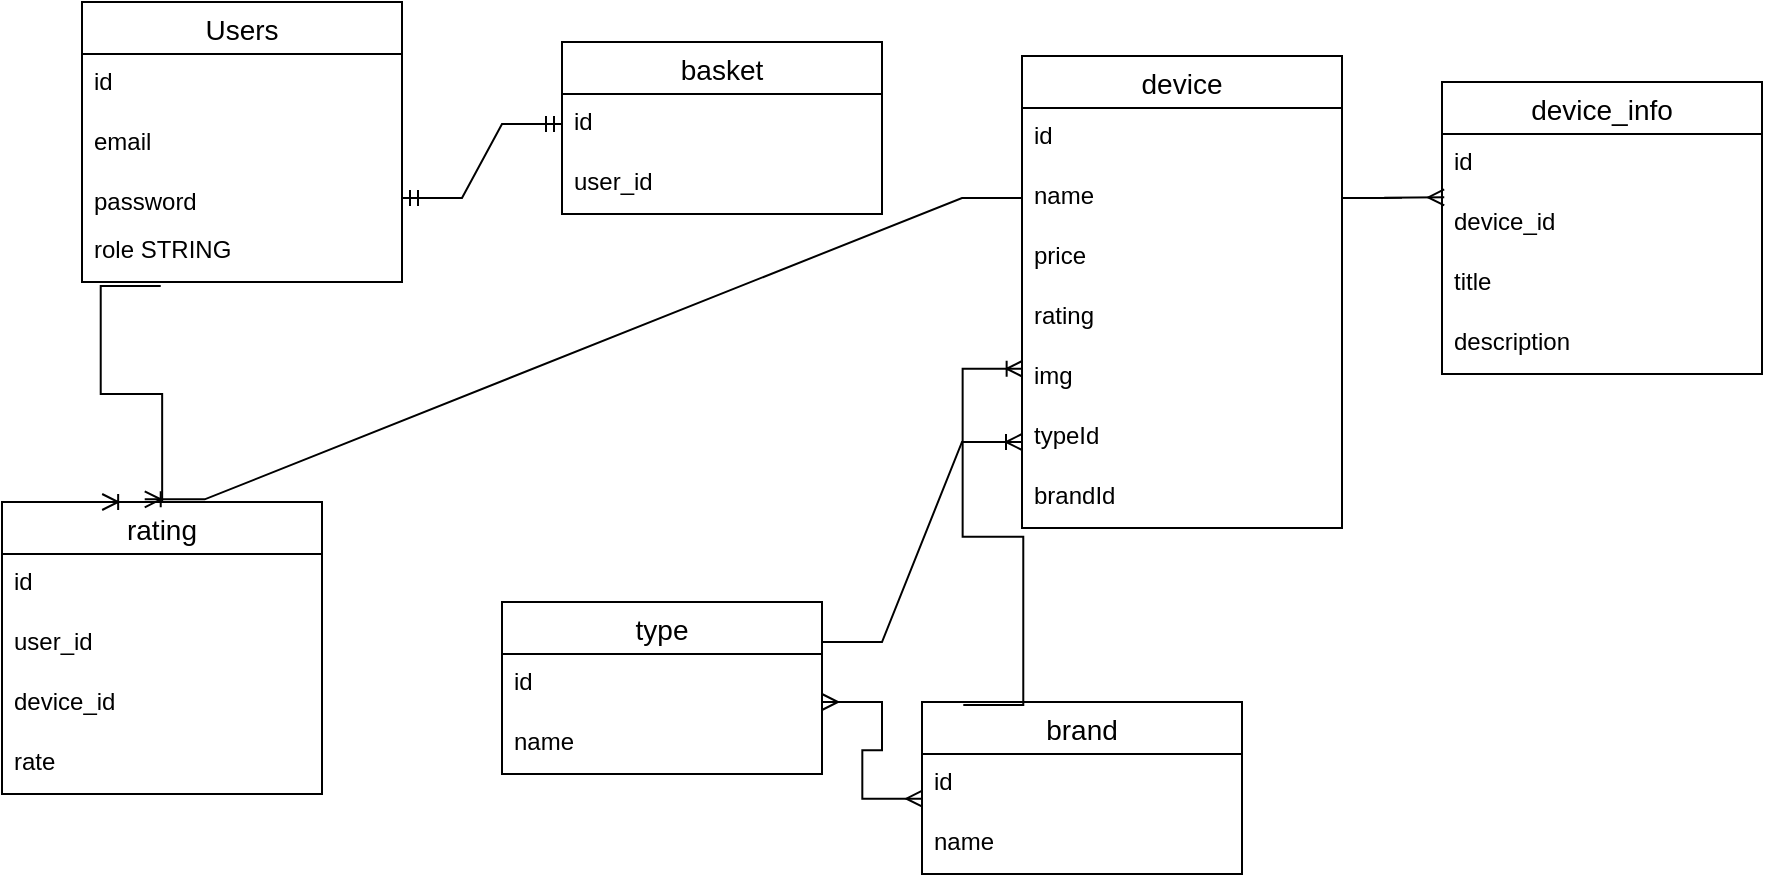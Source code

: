 <mxfile version="17.3.0" type="github">
  <diagram id="A7ujNmu7zVs7bTVzZ7Pk" name="Page-1">
    <mxGraphModel dx="1246" dy="533" grid="1" gridSize="10" guides="1" tooltips="1" connect="1" arrows="1" fold="1" page="0" pageScale="1" pageWidth="827" pageHeight="1169" math="0" shadow="0">
      <root>
        <mxCell id="0" />
        <mxCell id="1" parent="0" />
        <mxCell id="XMrr1EEUvaHYJ3XgJQPh-1" value="Users" style="swimlane;fontStyle=0;childLayout=stackLayout;horizontal=1;startSize=26;horizontalStack=0;resizeParent=1;resizeParentMax=0;resizeLast=0;collapsible=1;marginBottom=0;align=center;fontSize=14;" parent="1" vertex="1">
          <mxGeometry x="80" y="40" width="160" height="140" as="geometry" />
        </mxCell>
        <mxCell id="XMrr1EEUvaHYJ3XgJQPh-2" value="id" style="text;strokeColor=none;fillColor=none;spacingLeft=4;spacingRight=4;overflow=hidden;rotatable=0;points=[[0,0.5],[1,0.5]];portConstraint=eastwest;fontSize=12;" parent="XMrr1EEUvaHYJ3XgJQPh-1" vertex="1">
          <mxGeometry y="26" width="160" height="30" as="geometry" />
        </mxCell>
        <mxCell id="XMrr1EEUvaHYJ3XgJQPh-3" value="email" style="text;strokeColor=none;fillColor=none;spacingLeft=4;spacingRight=4;overflow=hidden;rotatable=0;points=[[0,0.5],[1,0.5]];portConstraint=eastwest;fontSize=12;" parent="XMrr1EEUvaHYJ3XgJQPh-1" vertex="1">
          <mxGeometry y="56" width="160" height="30" as="geometry" />
        </mxCell>
        <mxCell id="XMrr1EEUvaHYJ3XgJQPh-4" value="password" style="text;strokeColor=none;fillColor=none;spacingLeft=4;spacingRight=4;overflow=hidden;rotatable=0;points=[[0,0.5],[1,0.5]];portConstraint=eastwest;fontSize=12;" parent="XMrr1EEUvaHYJ3XgJQPh-1" vertex="1">
          <mxGeometry y="86" width="160" height="24" as="geometry" />
        </mxCell>
        <mxCell id="XMrr1EEUvaHYJ3XgJQPh-5" value="role STRING" style="text;strokeColor=none;fillColor=none;spacingLeft=4;spacingRight=4;overflow=hidden;rotatable=0;points=[[0,0.5],[1,0.5]];portConstraint=eastwest;fontSize=12;" parent="XMrr1EEUvaHYJ3XgJQPh-1" vertex="1">
          <mxGeometry y="110" width="160" height="30" as="geometry" />
        </mxCell>
        <mxCell id="XMrr1EEUvaHYJ3XgJQPh-6" value="basket" style="swimlane;fontStyle=0;childLayout=stackLayout;horizontal=1;startSize=26;horizontalStack=0;resizeParent=1;resizeParentMax=0;resizeLast=0;collapsible=1;marginBottom=0;align=center;fontSize=14;" parent="1" vertex="1">
          <mxGeometry x="320" y="60" width="160" height="86" as="geometry" />
        </mxCell>
        <mxCell id="XMrr1EEUvaHYJ3XgJQPh-7" value="id" style="text;strokeColor=none;fillColor=none;spacingLeft=4;spacingRight=4;overflow=hidden;rotatable=0;points=[[0,0.5],[1,0.5]];portConstraint=eastwest;fontSize=12;" parent="XMrr1EEUvaHYJ3XgJQPh-6" vertex="1">
          <mxGeometry y="26" width="160" height="30" as="geometry" />
        </mxCell>
        <mxCell id="XMrr1EEUvaHYJ3XgJQPh-8" value="user_id" style="text;strokeColor=none;fillColor=none;spacingLeft=4;spacingRight=4;overflow=hidden;rotatable=0;points=[[0,0.5],[1,0.5]];portConstraint=eastwest;fontSize=12;" parent="XMrr1EEUvaHYJ3XgJQPh-6" vertex="1">
          <mxGeometry y="56" width="160" height="30" as="geometry" />
        </mxCell>
        <mxCell id="XMrr1EEUvaHYJ3XgJQPh-9" value="" style="edgeStyle=entityRelationEdgeStyle;fontSize=12;html=1;endArrow=ERmandOne;startArrow=ERmandOne;rounded=0;entryX=0;entryY=0.5;entryDx=0;entryDy=0;exitX=1;exitY=0.5;exitDx=0;exitDy=0;" parent="1" source="XMrr1EEUvaHYJ3XgJQPh-4" target="XMrr1EEUvaHYJ3XgJQPh-7" edge="1">
          <mxGeometry width="100" height="100" relative="1" as="geometry">
            <mxPoint x="240" y="190" as="sourcePoint" />
            <mxPoint x="340" y="90" as="targetPoint" />
          </mxGeometry>
        </mxCell>
        <mxCell id="XMrr1EEUvaHYJ3XgJQPh-11" value="device" style="swimlane;fontStyle=0;childLayout=stackLayout;horizontal=1;startSize=26;horizontalStack=0;resizeParent=1;resizeParentMax=0;resizeLast=0;collapsible=1;marginBottom=0;align=center;fontSize=14;" parent="1" vertex="1">
          <mxGeometry x="550" y="67" width="160" height="236" as="geometry" />
        </mxCell>
        <mxCell id="XMrr1EEUvaHYJ3XgJQPh-12" value="id" style="text;strokeColor=none;fillColor=none;spacingLeft=4;spacingRight=4;overflow=hidden;rotatable=0;points=[[0,0.5],[1,0.5]];portConstraint=eastwest;fontSize=12;" parent="XMrr1EEUvaHYJ3XgJQPh-11" vertex="1">
          <mxGeometry y="26" width="160" height="30" as="geometry" />
        </mxCell>
        <mxCell id="XMrr1EEUvaHYJ3XgJQPh-13" value="name" style="text;strokeColor=none;fillColor=none;spacingLeft=4;spacingRight=4;overflow=hidden;rotatable=0;points=[[0,0.5],[1,0.5]];portConstraint=eastwest;fontSize=12;" parent="XMrr1EEUvaHYJ3XgJQPh-11" vertex="1">
          <mxGeometry y="56" width="160" height="30" as="geometry" />
        </mxCell>
        <mxCell id="XMrr1EEUvaHYJ3XgJQPh-14" value="price" style="text;strokeColor=none;fillColor=none;spacingLeft=4;spacingRight=4;overflow=hidden;rotatable=0;points=[[0,0.5],[1,0.5]];portConstraint=eastwest;fontSize=12;" parent="XMrr1EEUvaHYJ3XgJQPh-11" vertex="1">
          <mxGeometry y="86" width="160" height="30" as="geometry" />
        </mxCell>
        <mxCell id="XMrr1EEUvaHYJ3XgJQPh-15" value="rating" style="text;strokeColor=none;fillColor=none;spacingLeft=4;spacingRight=4;overflow=hidden;rotatable=0;points=[[0,0.5],[1,0.5]];portConstraint=eastwest;fontSize=12;" parent="XMrr1EEUvaHYJ3XgJQPh-11" vertex="1">
          <mxGeometry y="116" width="160" height="30" as="geometry" />
        </mxCell>
        <mxCell id="XMrr1EEUvaHYJ3XgJQPh-16" value="img" style="text;strokeColor=none;fillColor=none;spacingLeft=4;spacingRight=4;overflow=hidden;rotatable=0;points=[[0,0.5],[1,0.5]];portConstraint=eastwest;fontSize=12;" parent="XMrr1EEUvaHYJ3XgJQPh-11" vertex="1">
          <mxGeometry y="146" width="160" height="30" as="geometry" />
        </mxCell>
        <mxCell id="XMrr1EEUvaHYJ3XgJQPh-17" value="typeId" style="text;strokeColor=none;fillColor=none;spacingLeft=4;spacingRight=4;overflow=hidden;rotatable=0;points=[[0,0.5],[1,0.5]];portConstraint=eastwest;fontSize=12;" parent="XMrr1EEUvaHYJ3XgJQPh-11" vertex="1">
          <mxGeometry y="176" width="160" height="30" as="geometry" />
        </mxCell>
        <mxCell id="XMrr1EEUvaHYJ3XgJQPh-18" value="brandId" style="text;strokeColor=none;fillColor=none;spacingLeft=4;spacingRight=4;overflow=hidden;rotatable=0;points=[[0,0.5],[1,0.5]];portConstraint=eastwest;fontSize=12;" parent="XMrr1EEUvaHYJ3XgJQPh-11" vertex="1">
          <mxGeometry y="206" width="160" height="30" as="geometry" />
        </mxCell>
        <mxCell id="XMrr1EEUvaHYJ3XgJQPh-19" value="type" style="swimlane;fontStyle=0;childLayout=stackLayout;horizontal=1;startSize=26;horizontalStack=0;resizeParent=1;resizeParentMax=0;resizeLast=0;collapsible=1;marginBottom=0;align=center;fontSize=14;" parent="1" vertex="1">
          <mxGeometry x="290" y="340" width="160" height="86" as="geometry" />
        </mxCell>
        <mxCell id="XMrr1EEUvaHYJ3XgJQPh-20" value="id" style="text;strokeColor=none;fillColor=none;spacingLeft=4;spacingRight=4;overflow=hidden;rotatable=0;points=[[0,0.5],[1,0.5]];portConstraint=eastwest;fontSize=12;" parent="XMrr1EEUvaHYJ3XgJQPh-19" vertex="1">
          <mxGeometry y="26" width="160" height="30" as="geometry" />
        </mxCell>
        <mxCell id="XMrr1EEUvaHYJ3XgJQPh-21" value="name" style="text;strokeColor=none;fillColor=none;spacingLeft=4;spacingRight=4;overflow=hidden;rotatable=0;points=[[0,0.5],[1,0.5]];portConstraint=eastwest;fontSize=12;" parent="XMrr1EEUvaHYJ3XgJQPh-19" vertex="1">
          <mxGeometry y="56" width="160" height="30" as="geometry" />
        </mxCell>
        <mxCell id="XMrr1EEUvaHYJ3XgJQPh-22" value="brand" style="swimlane;fontStyle=0;childLayout=stackLayout;horizontal=1;startSize=26;horizontalStack=0;resizeParent=1;resizeParentMax=0;resizeLast=0;collapsible=1;marginBottom=0;align=center;fontSize=14;" parent="1" vertex="1">
          <mxGeometry x="500" y="390" width="160" height="86" as="geometry" />
        </mxCell>
        <mxCell id="XMrr1EEUvaHYJ3XgJQPh-23" value="id" style="text;strokeColor=none;fillColor=none;spacingLeft=4;spacingRight=4;overflow=hidden;rotatable=0;points=[[0,0.5],[1,0.5]];portConstraint=eastwest;fontSize=12;" parent="XMrr1EEUvaHYJ3XgJQPh-22" vertex="1">
          <mxGeometry y="26" width="160" height="30" as="geometry" />
        </mxCell>
        <mxCell id="XMrr1EEUvaHYJ3XgJQPh-24" value="name" style="text;strokeColor=none;fillColor=none;spacingLeft=4;spacingRight=4;overflow=hidden;rotatable=0;points=[[0,0.5],[1,0.5]];portConstraint=eastwest;fontSize=12;" parent="XMrr1EEUvaHYJ3XgJQPh-22" vertex="1">
          <mxGeometry y="56" width="160" height="30" as="geometry" />
        </mxCell>
        <mxCell id="XMrr1EEUvaHYJ3XgJQPh-25" value="" style="edgeStyle=entityRelationEdgeStyle;fontSize=12;html=1;endArrow=ERmany;startArrow=ERmany;rounded=0;entryX=0.001;entryY=0.744;entryDx=0;entryDy=0;entryPerimeter=0;exitX=1;exitY=0.8;exitDx=0;exitDy=0;exitPerimeter=0;" parent="1" source="XMrr1EEUvaHYJ3XgJQPh-20" target="XMrr1EEUvaHYJ3XgJQPh-23" edge="1">
          <mxGeometry width="100" height="100" relative="1" as="geometry">
            <mxPoint x="460" y="470" as="sourcePoint" />
            <mxPoint x="560" y="370" as="targetPoint" />
          </mxGeometry>
        </mxCell>
        <mxCell id="XMrr1EEUvaHYJ3XgJQPh-26" value="" style="edgeStyle=entityRelationEdgeStyle;fontSize=12;html=1;endArrow=ERoneToMany;rounded=0;exitX=0.129;exitY=0.017;exitDx=0;exitDy=0;exitPerimeter=0;entryX=0.002;entryY=0.346;entryDx=0;entryDy=0;entryPerimeter=0;" parent="1" source="XMrr1EEUvaHYJ3XgJQPh-22" target="XMrr1EEUvaHYJ3XgJQPh-16" edge="1">
          <mxGeometry width="100" height="100" relative="1" as="geometry">
            <mxPoint x="430" y="290" as="sourcePoint" />
            <mxPoint x="530" y="190" as="targetPoint" />
          </mxGeometry>
        </mxCell>
        <mxCell id="XMrr1EEUvaHYJ3XgJQPh-27" value="" style="edgeStyle=entityRelationEdgeStyle;fontSize=12;html=1;endArrow=ERoneToMany;rounded=0;" parent="1" edge="1">
          <mxGeometry width="100" height="100" relative="1" as="geometry">
            <mxPoint x="450" y="360" as="sourcePoint" />
            <mxPoint x="550" y="260" as="targetPoint" />
          </mxGeometry>
        </mxCell>
        <mxCell id="XMrr1EEUvaHYJ3XgJQPh-28" value="device_info" style="swimlane;fontStyle=0;childLayout=stackLayout;horizontal=1;startSize=26;horizontalStack=0;resizeParent=1;resizeParentMax=0;resizeLast=0;collapsible=1;marginBottom=0;align=center;fontSize=14;" parent="1" vertex="1">
          <mxGeometry x="760" y="80" width="160" height="146" as="geometry" />
        </mxCell>
        <mxCell id="XMrr1EEUvaHYJ3XgJQPh-29" value="id" style="text;strokeColor=none;fillColor=none;spacingLeft=4;spacingRight=4;overflow=hidden;rotatable=0;points=[[0,0.5],[1,0.5]];portConstraint=eastwest;fontSize=12;" parent="XMrr1EEUvaHYJ3XgJQPh-28" vertex="1">
          <mxGeometry y="26" width="160" height="30" as="geometry" />
        </mxCell>
        <mxCell id="XMrr1EEUvaHYJ3XgJQPh-30" value="device_id" style="text;strokeColor=none;fillColor=none;spacingLeft=4;spacingRight=4;overflow=hidden;rotatable=0;points=[[0,0.5],[1,0.5]];portConstraint=eastwest;fontSize=12;" parent="XMrr1EEUvaHYJ3XgJQPh-28" vertex="1">
          <mxGeometry y="56" width="160" height="30" as="geometry" />
        </mxCell>
        <mxCell id="XMrr1EEUvaHYJ3XgJQPh-31" value="title" style="text;strokeColor=none;fillColor=none;spacingLeft=4;spacingRight=4;overflow=hidden;rotatable=0;points=[[0,0.5],[1,0.5]];portConstraint=eastwest;fontSize=12;" parent="XMrr1EEUvaHYJ3XgJQPh-28" vertex="1">
          <mxGeometry y="86" width="160" height="30" as="geometry" />
        </mxCell>
        <mxCell id="XMrr1EEUvaHYJ3XgJQPh-32" value="description" style="text;strokeColor=none;fillColor=none;spacingLeft=4;spacingRight=4;overflow=hidden;rotatable=0;points=[[0,0.5],[1,0.5]];portConstraint=eastwest;fontSize=12;" parent="XMrr1EEUvaHYJ3XgJQPh-28" vertex="1">
          <mxGeometry y="116" width="160" height="30" as="geometry" />
        </mxCell>
        <mxCell id="XMrr1EEUvaHYJ3XgJQPh-33" value="" style="edgeStyle=entityRelationEdgeStyle;fontSize=12;html=1;endArrow=ERmany;rounded=0;exitX=1;exitY=0.5;exitDx=0;exitDy=0;entryX=0.007;entryY=0.056;entryDx=0;entryDy=0;entryPerimeter=0;" parent="1" source="XMrr1EEUvaHYJ3XgJQPh-13" target="XMrr1EEUvaHYJ3XgJQPh-30" edge="1">
          <mxGeometry width="100" height="100" relative="1" as="geometry">
            <mxPoint x="670" y="180" as="sourcePoint" />
            <mxPoint x="770" y="80" as="targetPoint" />
          </mxGeometry>
        </mxCell>
        <mxCell id="XMrr1EEUvaHYJ3XgJQPh-34" value="rating" style="swimlane;fontStyle=0;childLayout=stackLayout;horizontal=1;startSize=26;horizontalStack=0;resizeParent=1;resizeParentMax=0;resizeLast=0;collapsible=1;marginBottom=0;align=center;fontSize=14;" parent="1" vertex="1">
          <mxGeometry x="40" y="290" width="160" height="146" as="geometry" />
        </mxCell>
        <mxCell id="XMrr1EEUvaHYJ3XgJQPh-35" value="id" style="text;strokeColor=none;fillColor=none;spacingLeft=4;spacingRight=4;overflow=hidden;rotatable=0;points=[[0,0.5],[1,0.5]];portConstraint=eastwest;fontSize=12;" parent="XMrr1EEUvaHYJ3XgJQPh-34" vertex="1">
          <mxGeometry y="26" width="160" height="30" as="geometry" />
        </mxCell>
        <mxCell id="XMrr1EEUvaHYJ3XgJQPh-36" value="user_id" style="text;strokeColor=none;fillColor=none;spacingLeft=4;spacingRight=4;overflow=hidden;rotatable=0;points=[[0,0.5],[1,0.5]];portConstraint=eastwest;fontSize=12;" parent="XMrr1EEUvaHYJ3XgJQPh-34" vertex="1">
          <mxGeometry y="56" width="160" height="30" as="geometry" />
        </mxCell>
        <mxCell id="XMrr1EEUvaHYJ3XgJQPh-37" value="device_id&#xa;&#xa;" style="text;strokeColor=none;fillColor=none;spacingLeft=4;spacingRight=4;overflow=hidden;rotatable=0;points=[[0,0.5],[1,0.5]];portConstraint=eastwest;fontSize=12;" parent="XMrr1EEUvaHYJ3XgJQPh-34" vertex="1">
          <mxGeometry y="86" width="160" height="30" as="geometry" />
        </mxCell>
        <mxCell id="XMrr1EEUvaHYJ3XgJQPh-38" value="rate" style="text;strokeColor=none;fillColor=none;spacingLeft=4;spacingRight=4;overflow=hidden;rotatable=0;points=[[0,0.5],[1,0.5]];portConstraint=eastwest;fontSize=12;" parent="XMrr1EEUvaHYJ3XgJQPh-34" vertex="1">
          <mxGeometry y="116" width="160" height="30" as="geometry" />
        </mxCell>
        <mxCell id="XMrr1EEUvaHYJ3XgJQPh-41" value="" style="edgeStyle=entityRelationEdgeStyle;fontSize=12;html=1;endArrow=ERoneToMany;rounded=0;entryX=0.446;entryY=-0.009;entryDx=0;entryDy=0;entryPerimeter=0;exitX=0;exitY=0.5;exitDx=0;exitDy=0;" parent="1" source="XMrr1EEUvaHYJ3XgJQPh-13" target="XMrr1EEUvaHYJ3XgJQPh-34" edge="1">
          <mxGeometry width="100" height="100" relative="1" as="geometry">
            <mxPoint x="220" y="300" as="sourcePoint" />
            <mxPoint x="320" y="200" as="targetPoint" />
          </mxGeometry>
        </mxCell>
        <mxCell id="XMrr1EEUvaHYJ3XgJQPh-42" value="" style="edgeStyle=entityRelationEdgeStyle;fontSize=12;html=1;endArrow=ERoneToMany;rounded=0;exitX=0.246;exitY=1.067;exitDx=0;exitDy=0;exitPerimeter=0;entryX=0.313;entryY=0;entryDx=0;entryDy=0;entryPerimeter=0;" parent="1" source="XMrr1EEUvaHYJ3XgJQPh-5" target="XMrr1EEUvaHYJ3XgJQPh-34" edge="1">
          <mxGeometry width="100" height="100" relative="1" as="geometry">
            <mxPoint x="60" y="290" as="sourcePoint" />
            <mxPoint x="160" y="190" as="targetPoint" />
          </mxGeometry>
        </mxCell>
      </root>
    </mxGraphModel>
  </diagram>
</mxfile>
